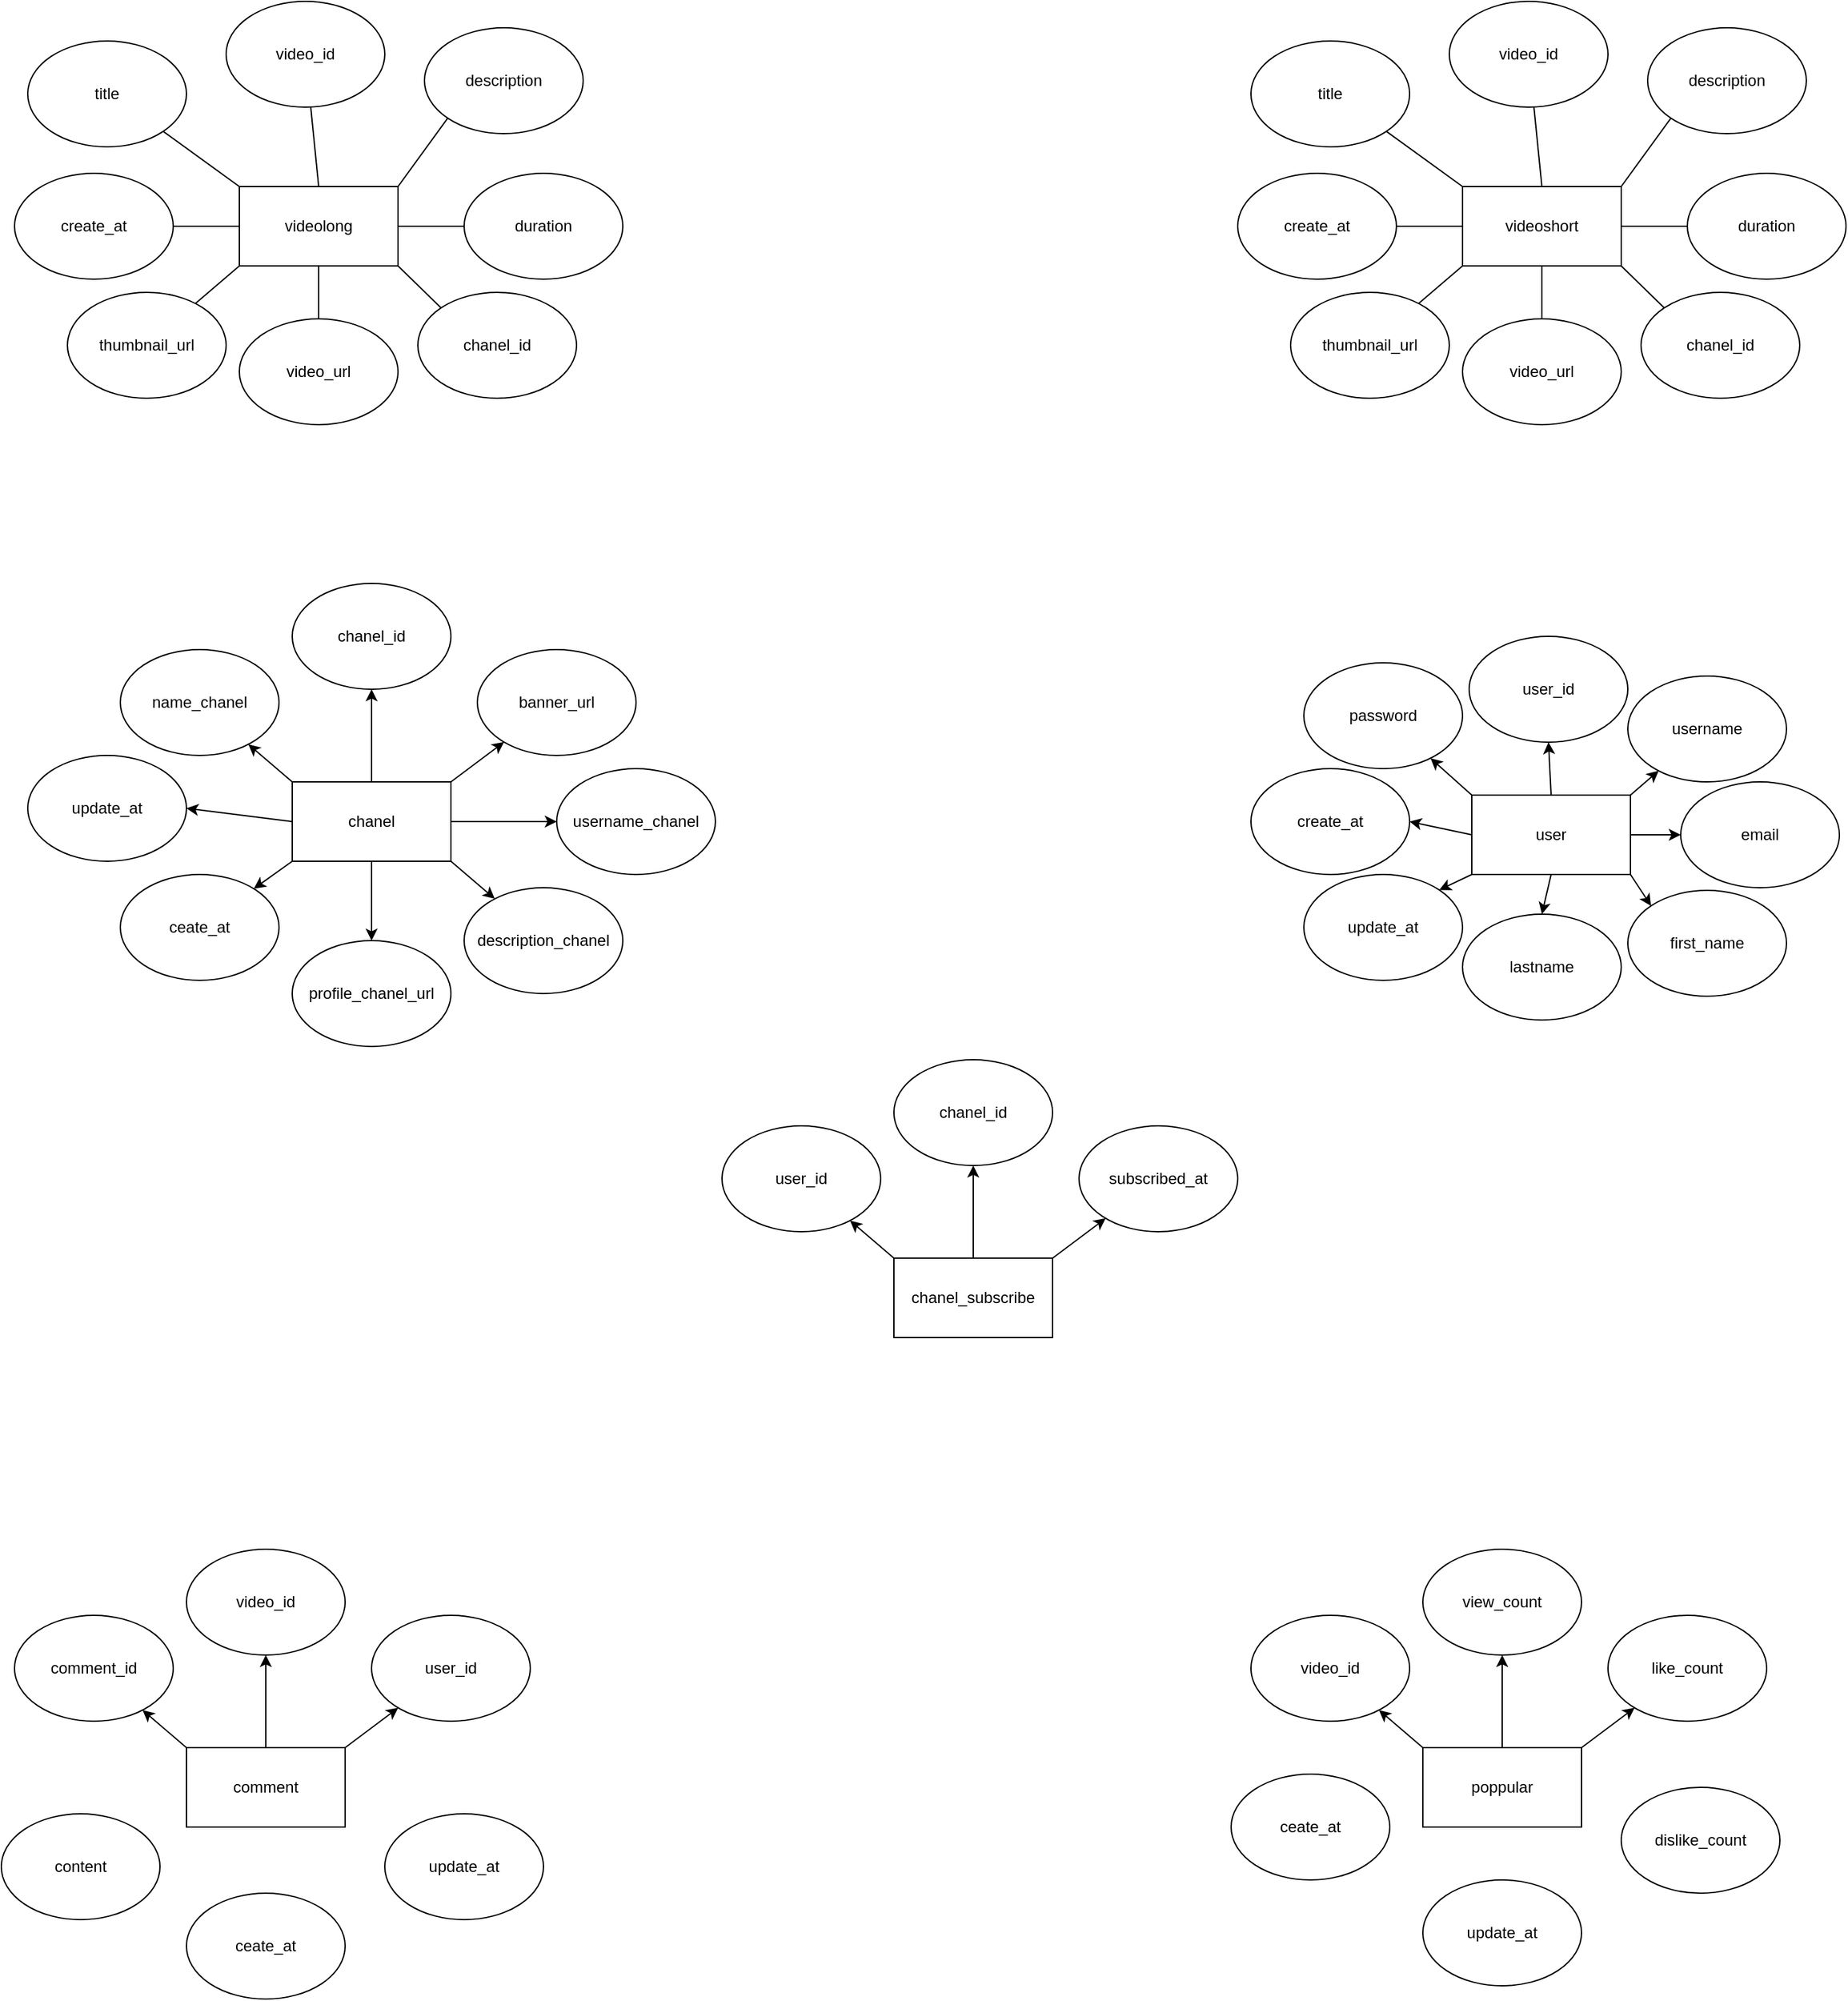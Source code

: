 <mxfile>
    <diagram id="HoGY8jFdohf5VUw9VsfR" name="Page-1">
        <mxGraphModel dx="2685" dy="656" grid="1" gridSize="10" guides="1" tooltips="1" connect="1" arrows="1" fold="1" page="1" pageScale="1" pageWidth="850" pageHeight="1100" math="0" shadow="0">
            <root>
                <mxCell id="0"/>
                <mxCell id="1" parent="0"/>
                <mxCell id="15" style="edgeStyle=none;html=1;exitX=0.5;exitY=0;exitDx=0;exitDy=0;startArrow=none;startFill=0;endArrow=none;endFill=0;" parent="1" source="2" target="6" edge="1">
                    <mxGeometry relative="1" as="geometry"/>
                </mxCell>
                <mxCell id="17" style="edgeStyle=none;html=1;exitX=1;exitY=0;exitDx=0;exitDy=0;entryX=0;entryY=1;entryDx=0;entryDy=0;startArrow=none;startFill=0;endArrow=none;endFill=0;" parent="1" source="2" target="7" edge="1">
                    <mxGeometry relative="1" as="geometry"/>
                </mxCell>
                <mxCell id="18" style="edgeStyle=none;html=1;exitX=1;exitY=0.5;exitDx=0;exitDy=0;startArrow=none;startFill=0;endArrow=none;endFill=0;" parent="1" source="2" target="9" edge="1">
                    <mxGeometry relative="1" as="geometry"/>
                </mxCell>
                <mxCell id="19" style="edgeStyle=none;html=1;exitX=1;exitY=1;exitDx=0;exitDy=0;entryX=0;entryY=0;entryDx=0;entryDy=0;startArrow=none;startFill=0;endArrow=none;endFill=0;" parent="1" source="2" target="11" edge="1">
                    <mxGeometry relative="1" as="geometry"/>
                </mxCell>
                <mxCell id="20" style="edgeStyle=none;html=1;exitX=0.5;exitY=1;exitDx=0;exitDy=0;entryX=0.5;entryY=0;entryDx=0;entryDy=0;startArrow=none;startFill=0;endArrow=none;endFill=0;" parent="1" source="2" target="13" edge="1">
                    <mxGeometry relative="1" as="geometry"/>
                </mxCell>
                <mxCell id="21" style="edgeStyle=none;html=1;exitX=0;exitY=1;exitDx=0;exitDy=0;startArrow=none;startFill=0;endArrow=none;endFill=0;" parent="1" source="2" target="12" edge="1">
                    <mxGeometry relative="1" as="geometry"/>
                </mxCell>
                <mxCell id="22" style="edgeStyle=none;html=1;exitX=0;exitY=0.5;exitDx=0;exitDy=0;startArrow=none;startFill=0;endArrow=none;endFill=0;" parent="1" source="2" target="10" edge="1">
                    <mxGeometry relative="1" as="geometry"/>
                </mxCell>
                <mxCell id="23" style="edgeStyle=none;html=1;exitX=0;exitY=0;exitDx=0;exitDy=0;entryX=1;entryY=1;entryDx=0;entryDy=0;startArrow=none;startFill=0;endArrow=none;endFill=0;" parent="1" source="2" target="8" edge="1">
                    <mxGeometry relative="1" as="geometry"/>
                </mxCell>
                <mxCell id="2" value="videolong" style="rounded=0;whiteSpace=wrap;html=1;" parent="1" vertex="1">
                    <mxGeometry x="-560" y="250" width="120" height="60" as="geometry"/>
                </mxCell>
                <mxCell id="82" style="edgeStyle=none;html=1;exitX=0.5;exitY=0;exitDx=0;exitDy=0;entryX=0.5;entryY=1;entryDx=0;entryDy=0;" edge="1" parent="1" source="4" target="79">
                    <mxGeometry relative="1" as="geometry"/>
                </mxCell>
                <mxCell id="83" style="edgeStyle=none;html=1;exitX=0;exitY=0;exitDx=0;exitDy=0;" edge="1" parent="1" source="4" target="74">
                    <mxGeometry relative="1" as="geometry"/>
                </mxCell>
                <mxCell id="84" style="edgeStyle=none;html=1;exitX=0;exitY=0.5;exitDx=0;exitDy=0;entryX=1;entryY=0.5;entryDx=0;entryDy=0;" edge="1" parent="1" source="4" target="81">
                    <mxGeometry relative="1" as="geometry"/>
                </mxCell>
                <mxCell id="85" style="edgeStyle=none;html=1;exitX=0;exitY=1;exitDx=0;exitDy=0;entryX=1;entryY=0;entryDx=0;entryDy=0;" edge="1" parent="1" source="4" target="80">
                    <mxGeometry relative="1" as="geometry"/>
                </mxCell>
                <mxCell id="86" style="edgeStyle=none;html=1;exitX=0.5;exitY=1;exitDx=0;exitDy=0;entryX=0.5;entryY=0;entryDx=0;entryDy=0;" edge="1" parent="1" source="4" target="75">
                    <mxGeometry relative="1" as="geometry"/>
                </mxCell>
                <mxCell id="87" style="edgeStyle=none;html=1;exitX=1;exitY=1;exitDx=0;exitDy=0;entryX=0;entryY=0;entryDx=0;entryDy=0;" edge="1" parent="1" source="4" target="76">
                    <mxGeometry relative="1" as="geometry"/>
                </mxCell>
                <mxCell id="88" style="edgeStyle=none;html=1;exitX=1;exitY=0.5;exitDx=0;exitDy=0;" edge="1" parent="1" source="4" target="77">
                    <mxGeometry relative="1" as="geometry"/>
                </mxCell>
                <mxCell id="89" style="edgeStyle=none;html=1;exitX=1;exitY=0;exitDx=0;exitDy=0;" edge="1" parent="1" source="4" target="78">
                    <mxGeometry relative="1" as="geometry"/>
                </mxCell>
                <mxCell id="4" value="user" style="rounded=0;whiteSpace=wrap;html=1;" parent="1" vertex="1">
                    <mxGeometry x="372" y="710" width="120" height="60" as="geometry"/>
                </mxCell>
                <mxCell id="49" style="edgeStyle=none;html=1;exitX=0.5;exitY=0;exitDx=0;exitDy=0;entryX=0.5;entryY=1;entryDx=0;entryDy=0;" edge="1" parent="1" source="5" target="48">
                    <mxGeometry relative="1" as="geometry"/>
                </mxCell>
                <mxCell id="50" style="edgeStyle=none;html=1;exitX=0;exitY=0;exitDx=0;exitDy=0;" edge="1" parent="1" source="5" target="46">
                    <mxGeometry relative="1" as="geometry"/>
                </mxCell>
                <mxCell id="51" style="edgeStyle=none;html=1;exitX=0;exitY=0.5;exitDx=0;exitDy=0;entryX=1;entryY=0.5;entryDx=0;entryDy=0;" edge="1" parent="1" source="5" target="41">
                    <mxGeometry relative="1" as="geometry"/>
                </mxCell>
                <mxCell id="52" style="edgeStyle=none;html=1;exitX=0;exitY=1;exitDx=0;exitDy=0;" edge="1" parent="1" source="5" target="42">
                    <mxGeometry relative="1" as="geometry"/>
                </mxCell>
                <mxCell id="53" style="edgeStyle=none;html=1;exitX=0.5;exitY=1;exitDx=0;exitDy=0;entryX=0.5;entryY=0;entryDx=0;entryDy=0;" edge="1" parent="1" source="5" target="43">
                    <mxGeometry relative="1" as="geometry"/>
                </mxCell>
                <mxCell id="54" style="edgeStyle=none;html=1;exitX=1;exitY=1;exitDx=0;exitDy=0;" edge="1" parent="1" source="5" target="44">
                    <mxGeometry relative="1" as="geometry"/>
                </mxCell>
                <mxCell id="55" style="edgeStyle=none;html=1;exitX=1;exitY=0.5;exitDx=0;exitDy=0;entryX=0;entryY=0.5;entryDx=0;entryDy=0;" edge="1" parent="1" source="5" target="45">
                    <mxGeometry relative="1" as="geometry"/>
                </mxCell>
                <mxCell id="56" style="edgeStyle=none;html=1;exitX=1;exitY=0;exitDx=0;exitDy=0;" edge="1" parent="1" source="5" target="47">
                    <mxGeometry relative="1" as="geometry"/>
                </mxCell>
                <mxCell id="5" value="chanel" style="rounded=0;whiteSpace=wrap;html=1;" parent="1" vertex="1">
                    <mxGeometry x="-520" y="700" width="120" height="60" as="geometry"/>
                </mxCell>
                <mxCell id="6" value="video_id" style="ellipse;whiteSpace=wrap;html=1;" parent="1" vertex="1">
                    <mxGeometry x="-570" y="110" width="120" height="80" as="geometry"/>
                </mxCell>
                <mxCell id="7" value="description" style="ellipse;whiteSpace=wrap;html=1;" parent="1" vertex="1">
                    <mxGeometry x="-420" y="130" width="120" height="80" as="geometry"/>
                </mxCell>
                <mxCell id="8" value="title" style="ellipse;whiteSpace=wrap;html=1;" parent="1" vertex="1">
                    <mxGeometry x="-720" y="140" width="120" height="80" as="geometry"/>
                </mxCell>
                <mxCell id="9" value="duration" style="ellipse;whiteSpace=wrap;html=1;" parent="1" vertex="1">
                    <mxGeometry x="-390" y="240" width="120" height="80" as="geometry"/>
                </mxCell>
                <mxCell id="10" value="create_at" style="ellipse;whiteSpace=wrap;html=1;" parent="1" vertex="1">
                    <mxGeometry x="-730" y="240" width="120" height="80" as="geometry"/>
                </mxCell>
                <mxCell id="11" value="chanel_id" style="ellipse;whiteSpace=wrap;html=1;" parent="1" vertex="1">
                    <mxGeometry x="-425" y="330" width="120" height="80" as="geometry"/>
                </mxCell>
                <mxCell id="12" value="&lt;div&gt;thumbnail_url&lt;/div&gt;" style="ellipse;whiteSpace=wrap;html=1;" parent="1" vertex="1">
                    <mxGeometry x="-690" y="330" width="120" height="80" as="geometry"/>
                </mxCell>
                <mxCell id="13" value="video_url" style="ellipse;whiteSpace=wrap;html=1;" parent="1" vertex="1">
                    <mxGeometry x="-560" y="350" width="120" height="80" as="geometry"/>
                </mxCell>
                <mxCell id="24" style="edgeStyle=none;html=1;exitX=0.5;exitY=0;exitDx=0;exitDy=0;startArrow=none;startFill=0;endArrow=none;endFill=0;" parent="1" source="32" target="33" edge="1">
                    <mxGeometry relative="1" as="geometry"/>
                </mxCell>
                <mxCell id="25" style="edgeStyle=none;html=1;exitX=1;exitY=0;exitDx=0;exitDy=0;entryX=0;entryY=1;entryDx=0;entryDy=0;startArrow=none;startFill=0;endArrow=none;endFill=0;" parent="1" source="32" target="34" edge="1">
                    <mxGeometry relative="1" as="geometry"/>
                </mxCell>
                <mxCell id="26" style="edgeStyle=none;html=1;exitX=1;exitY=0.5;exitDx=0;exitDy=0;startArrow=none;startFill=0;endArrow=none;endFill=0;" parent="1" source="32" target="36" edge="1">
                    <mxGeometry relative="1" as="geometry"/>
                </mxCell>
                <mxCell id="27" style="edgeStyle=none;html=1;exitX=1;exitY=1;exitDx=0;exitDy=0;entryX=0;entryY=0;entryDx=0;entryDy=0;startArrow=none;startFill=0;endArrow=none;endFill=0;" parent="1" source="32" target="38" edge="1">
                    <mxGeometry relative="1" as="geometry"/>
                </mxCell>
                <mxCell id="28" style="edgeStyle=none;html=1;exitX=0.5;exitY=1;exitDx=0;exitDy=0;entryX=0.5;entryY=0;entryDx=0;entryDy=0;startArrow=none;startFill=0;endArrow=none;endFill=0;" parent="1" source="32" target="40" edge="1">
                    <mxGeometry relative="1" as="geometry"/>
                </mxCell>
                <mxCell id="29" style="edgeStyle=none;html=1;exitX=0;exitY=1;exitDx=0;exitDy=0;startArrow=none;startFill=0;endArrow=none;endFill=0;" parent="1" source="32" target="39" edge="1">
                    <mxGeometry relative="1" as="geometry"/>
                </mxCell>
                <mxCell id="30" style="edgeStyle=none;html=1;exitX=0;exitY=0.5;exitDx=0;exitDy=0;startArrow=none;startFill=0;endArrow=none;endFill=0;" parent="1" source="32" target="37" edge="1">
                    <mxGeometry relative="1" as="geometry"/>
                </mxCell>
                <mxCell id="31" style="edgeStyle=none;html=1;exitX=0;exitY=0;exitDx=0;exitDy=0;entryX=1;entryY=1;entryDx=0;entryDy=0;startArrow=none;startFill=0;endArrow=none;endFill=0;" parent="1" source="32" target="35" edge="1">
                    <mxGeometry relative="1" as="geometry"/>
                </mxCell>
                <mxCell id="32" value="videoshort" style="rounded=0;whiteSpace=wrap;html=1;" parent="1" vertex="1">
                    <mxGeometry x="365" y="250" width="120" height="60" as="geometry"/>
                </mxCell>
                <mxCell id="33" value="video_id" style="ellipse;whiteSpace=wrap;html=1;" parent="1" vertex="1">
                    <mxGeometry x="355" y="110" width="120" height="80" as="geometry"/>
                </mxCell>
                <mxCell id="34" value="description" style="ellipse;whiteSpace=wrap;html=1;" parent="1" vertex="1">
                    <mxGeometry x="505" y="130" width="120" height="80" as="geometry"/>
                </mxCell>
                <mxCell id="35" value="title" style="ellipse;whiteSpace=wrap;html=1;" parent="1" vertex="1">
                    <mxGeometry x="205" y="140" width="120" height="80" as="geometry"/>
                </mxCell>
                <mxCell id="36" value="duration" style="ellipse;whiteSpace=wrap;html=1;" parent="1" vertex="1">
                    <mxGeometry x="535" y="240" width="120" height="80" as="geometry"/>
                </mxCell>
                <mxCell id="37" value="create_at" style="ellipse;whiteSpace=wrap;html=1;" parent="1" vertex="1">
                    <mxGeometry x="195" y="240" width="120" height="80" as="geometry"/>
                </mxCell>
                <mxCell id="38" value="chanel_id" style="ellipse;whiteSpace=wrap;html=1;" parent="1" vertex="1">
                    <mxGeometry x="500" y="330" width="120" height="80" as="geometry"/>
                </mxCell>
                <mxCell id="39" value="&lt;div&gt;thumbnail_url&lt;/div&gt;" style="ellipse;whiteSpace=wrap;html=1;" parent="1" vertex="1">
                    <mxGeometry x="235" y="330" width="120" height="80" as="geometry"/>
                </mxCell>
                <mxCell id="40" value="video_url" style="ellipse;whiteSpace=wrap;html=1;" parent="1" vertex="1">
                    <mxGeometry x="365" y="350" width="120" height="80" as="geometry"/>
                </mxCell>
                <mxCell id="41" value="&lt;div&gt;update_at&lt;/div&gt;" style="ellipse;whiteSpace=wrap;html=1;" vertex="1" parent="1">
                    <mxGeometry x="-720" y="680" width="120" height="80" as="geometry"/>
                </mxCell>
                <mxCell id="42" value="&lt;div&gt;ceate_at&lt;/div&gt;" style="ellipse;whiteSpace=wrap;html=1;" vertex="1" parent="1">
                    <mxGeometry x="-650" y="770" width="120" height="80" as="geometry"/>
                </mxCell>
                <mxCell id="43" value="&lt;div&gt;profile_chanel_url&lt;/div&gt;" style="ellipse;whiteSpace=wrap;html=1;" vertex="1" parent="1">
                    <mxGeometry x="-520" y="820" width="120" height="80" as="geometry"/>
                </mxCell>
                <mxCell id="44" value="&lt;div&gt;description_chanel&lt;/div&gt;" style="ellipse;whiteSpace=wrap;html=1;" vertex="1" parent="1">
                    <mxGeometry x="-390" y="780" width="120" height="80" as="geometry"/>
                </mxCell>
                <mxCell id="45" value="&lt;div&gt;username_chanel&lt;/div&gt;" style="ellipse;whiteSpace=wrap;html=1;" vertex="1" parent="1">
                    <mxGeometry x="-320" y="690" width="120" height="80" as="geometry"/>
                </mxCell>
                <mxCell id="46" value="&lt;div&gt;name_chanel&lt;/div&gt;" style="ellipse;whiteSpace=wrap;html=1;" vertex="1" parent="1">
                    <mxGeometry x="-650" y="600" width="120" height="80" as="geometry"/>
                </mxCell>
                <mxCell id="47" value="&lt;div&gt;banner_url&lt;/div&gt;" style="ellipse;whiteSpace=wrap;html=1;" vertex="1" parent="1">
                    <mxGeometry x="-380" y="600" width="120" height="80" as="geometry"/>
                </mxCell>
                <mxCell id="48" value="&lt;div&gt;chanel_id&lt;/div&gt;" style="ellipse;whiteSpace=wrap;html=1;" vertex="1" parent="1">
                    <mxGeometry x="-520" y="550" width="120" height="80" as="geometry"/>
                </mxCell>
                <mxCell id="57" style="edgeStyle=none;html=1;exitX=0.5;exitY=0;exitDx=0;exitDy=0;entryX=0.5;entryY=1;entryDx=0;entryDy=0;" edge="1" source="65" target="73" parent="1">
                    <mxGeometry relative="1" as="geometry"/>
                </mxCell>
                <mxCell id="58" style="edgeStyle=none;html=1;exitX=0;exitY=0;exitDx=0;exitDy=0;" edge="1" source="65" target="71" parent="1">
                    <mxGeometry relative="1" as="geometry"/>
                </mxCell>
                <mxCell id="64" style="edgeStyle=none;html=1;exitX=1;exitY=0;exitDx=0;exitDy=0;" edge="1" source="65" target="72" parent="1">
                    <mxGeometry relative="1" as="geometry"/>
                </mxCell>
                <mxCell id="65" value="chanel_subscribe" style="rounded=0;whiteSpace=wrap;html=1;" vertex="1" parent="1">
                    <mxGeometry x="-65" y="1060" width="120" height="60" as="geometry"/>
                </mxCell>
                <mxCell id="71" value="&lt;div&gt;user_id&lt;/div&gt;" style="ellipse;whiteSpace=wrap;html=1;" vertex="1" parent="1">
                    <mxGeometry x="-195" y="960" width="120" height="80" as="geometry"/>
                </mxCell>
                <mxCell id="72" value="&lt;div&gt;subscribed_at&lt;/div&gt;" style="ellipse;whiteSpace=wrap;html=1;" vertex="1" parent="1">
                    <mxGeometry x="75" y="960" width="120" height="80" as="geometry"/>
                </mxCell>
                <mxCell id="73" value="&lt;div&gt;chanel_id&lt;/div&gt;" style="ellipse;whiteSpace=wrap;html=1;" vertex="1" parent="1">
                    <mxGeometry x="-65" y="910" width="120" height="80" as="geometry"/>
                </mxCell>
                <mxCell id="74" value="password" style="ellipse;whiteSpace=wrap;html=1;" vertex="1" parent="1">
                    <mxGeometry x="245" y="610" width="120" height="80" as="geometry"/>
                </mxCell>
                <mxCell id="75" value="lastname" style="ellipse;whiteSpace=wrap;html=1;" vertex="1" parent="1">
                    <mxGeometry x="365" y="800" width="120" height="80" as="geometry"/>
                </mxCell>
                <mxCell id="76" value="first_name" style="ellipse;whiteSpace=wrap;html=1;" vertex="1" parent="1">
                    <mxGeometry x="490" y="782" width="120" height="80" as="geometry"/>
                </mxCell>
                <mxCell id="77" value="email" style="ellipse;whiteSpace=wrap;html=1;" vertex="1" parent="1">
                    <mxGeometry x="530" y="700" width="120" height="80" as="geometry"/>
                </mxCell>
                <mxCell id="78" value="username" style="ellipse;whiteSpace=wrap;html=1;" vertex="1" parent="1">
                    <mxGeometry x="490" y="620" width="120" height="80" as="geometry"/>
                </mxCell>
                <mxCell id="79" value="user_id" style="ellipse;whiteSpace=wrap;html=1;" vertex="1" parent="1">
                    <mxGeometry x="370" y="590" width="120" height="80" as="geometry"/>
                </mxCell>
                <mxCell id="80" value="update_at" style="ellipse;whiteSpace=wrap;html=1;" vertex="1" parent="1">
                    <mxGeometry x="245" y="770" width="120" height="80" as="geometry"/>
                </mxCell>
                <mxCell id="81" value="create_at" style="ellipse;whiteSpace=wrap;html=1;" vertex="1" parent="1">
                    <mxGeometry x="205" y="690" width="120" height="80" as="geometry"/>
                </mxCell>
                <mxCell id="90" style="edgeStyle=none;html=1;exitX=0.5;exitY=0;exitDx=0;exitDy=0;entryX=0.5;entryY=1;entryDx=0;entryDy=0;" edge="1" source="93" target="96" parent="1">
                    <mxGeometry relative="1" as="geometry"/>
                </mxCell>
                <mxCell id="91" style="edgeStyle=none;html=1;exitX=0;exitY=0;exitDx=0;exitDy=0;" edge="1" source="93" target="94" parent="1">
                    <mxGeometry relative="1" as="geometry"/>
                </mxCell>
                <mxCell id="92" style="edgeStyle=none;html=1;exitX=1;exitY=0;exitDx=0;exitDy=0;" edge="1" source="93" target="95" parent="1">
                    <mxGeometry relative="1" as="geometry"/>
                </mxCell>
                <mxCell id="93" value="comment" style="rounded=0;whiteSpace=wrap;html=1;" vertex="1" parent="1">
                    <mxGeometry x="-600" y="1430" width="120" height="60" as="geometry"/>
                </mxCell>
                <mxCell id="94" value="&lt;div&gt;comment_id&lt;/div&gt;" style="ellipse;whiteSpace=wrap;html=1;" vertex="1" parent="1">
                    <mxGeometry x="-730" y="1330" width="120" height="80" as="geometry"/>
                </mxCell>
                <mxCell id="95" value="&lt;div&gt;user_id&lt;/div&gt;" style="ellipse;whiteSpace=wrap;html=1;" vertex="1" parent="1">
                    <mxGeometry x="-460" y="1330" width="120" height="80" as="geometry"/>
                </mxCell>
                <mxCell id="96" value="&lt;div&gt;video_id&lt;/div&gt;" style="ellipse;whiteSpace=wrap;html=1;" vertex="1" parent="1">
                    <mxGeometry x="-600" y="1280" width="120" height="80" as="geometry"/>
                </mxCell>
                <mxCell id="97" style="edgeStyle=none;html=1;exitX=0.5;exitY=0;exitDx=0;exitDy=0;entryX=0.5;entryY=1;entryDx=0;entryDy=0;" edge="1" source="100" target="103" parent="1">
                    <mxGeometry relative="1" as="geometry"/>
                </mxCell>
                <mxCell id="98" style="edgeStyle=none;html=1;exitX=0;exitY=0;exitDx=0;exitDy=0;" edge="1" source="100" target="101" parent="1">
                    <mxGeometry relative="1" as="geometry"/>
                </mxCell>
                <mxCell id="99" style="edgeStyle=none;html=1;exitX=1;exitY=0;exitDx=0;exitDy=0;" edge="1" source="100" target="102" parent="1">
                    <mxGeometry relative="1" as="geometry"/>
                </mxCell>
                <mxCell id="100" value="&lt;div&gt;poppular&lt;/div&gt;" style="rounded=0;whiteSpace=wrap;html=1;" vertex="1" parent="1">
                    <mxGeometry x="335" y="1430" width="120" height="60" as="geometry"/>
                </mxCell>
                <mxCell id="101" value="&lt;div&gt;video_id&lt;/div&gt;" style="ellipse;whiteSpace=wrap;html=1;" vertex="1" parent="1">
                    <mxGeometry x="205" y="1330" width="120" height="80" as="geometry"/>
                </mxCell>
                <mxCell id="102" value="&lt;div&gt;like_count&lt;/div&gt;" style="ellipse;whiteSpace=wrap;html=1;" vertex="1" parent="1">
                    <mxGeometry x="475" y="1330" width="120" height="80" as="geometry"/>
                </mxCell>
                <mxCell id="103" value="&lt;div&gt;view_count&lt;/div&gt;" style="ellipse;whiteSpace=wrap;html=1;" vertex="1" parent="1">
                    <mxGeometry x="335" y="1280" width="120" height="80" as="geometry"/>
                </mxCell>
                <mxCell id="104" value="&lt;div&gt;dislike_count&lt;/div&gt;" style="ellipse;whiteSpace=wrap;html=1;" vertex="1" parent="1">
                    <mxGeometry x="485" y="1460" width="120" height="80" as="geometry"/>
                </mxCell>
                <mxCell id="105" value="&lt;div&gt;update_at&lt;/div&gt;" style="ellipse;whiteSpace=wrap;html=1;" vertex="1" parent="1">
                    <mxGeometry x="335" y="1530" width="120" height="80" as="geometry"/>
                </mxCell>
                <mxCell id="106" value="&lt;div&gt;ceate_at&lt;/div&gt;" style="ellipse;whiteSpace=wrap;html=1;" vertex="1" parent="1">
                    <mxGeometry x="190" y="1450" width="120" height="80" as="geometry"/>
                </mxCell>
                <mxCell id="107" value="&lt;div&gt;ceate_at&lt;/div&gt;" style="ellipse;whiteSpace=wrap;html=1;" vertex="1" parent="1">
                    <mxGeometry x="-600" y="1540" width="120" height="80" as="geometry"/>
                </mxCell>
                <mxCell id="108" value="&lt;div&gt;update_at&lt;/div&gt;" style="ellipse;whiteSpace=wrap;html=1;" vertex="1" parent="1">
                    <mxGeometry x="-450" y="1480" width="120" height="80" as="geometry"/>
                </mxCell>
                <mxCell id="109" value="&lt;div&gt;content&lt;/div&gt;" style="ellipse;whiteSpace=wrap;html=1;" vertex="1" parent="1">
                    <mxGeometry x="-740" y="1480" width="120" height="80" as="geometry"/>
                </mxCell>
            </root>
        </mxGraphModel>
    </diagram>
</mxfile>